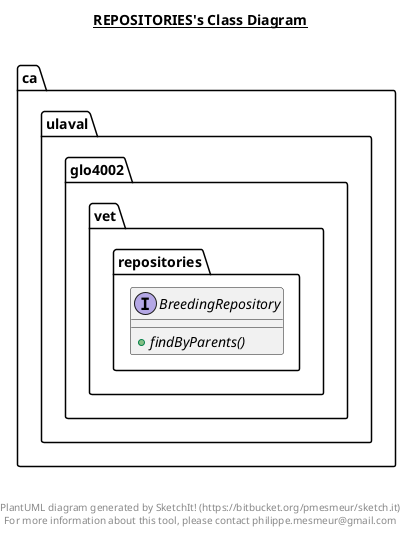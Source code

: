 @startuml

title __REPOSITORIES's Class Diagram__\n

  namespace ca.ulaval.glo4002.vet {
    namespace repositories {
      interface ca.ulaval.glo4002.vet.repositories.BreedingRepository {
          {abstract} + findByParents()
      }
    }
  }
  



right footer


PlantUML diagram generated by SketchIt! (https://bitbucket.org/pmesmeur/sketch.it)
For more information about this tool, please contact philippe.mesmeur@gmail.com
endfooter

@enduml
